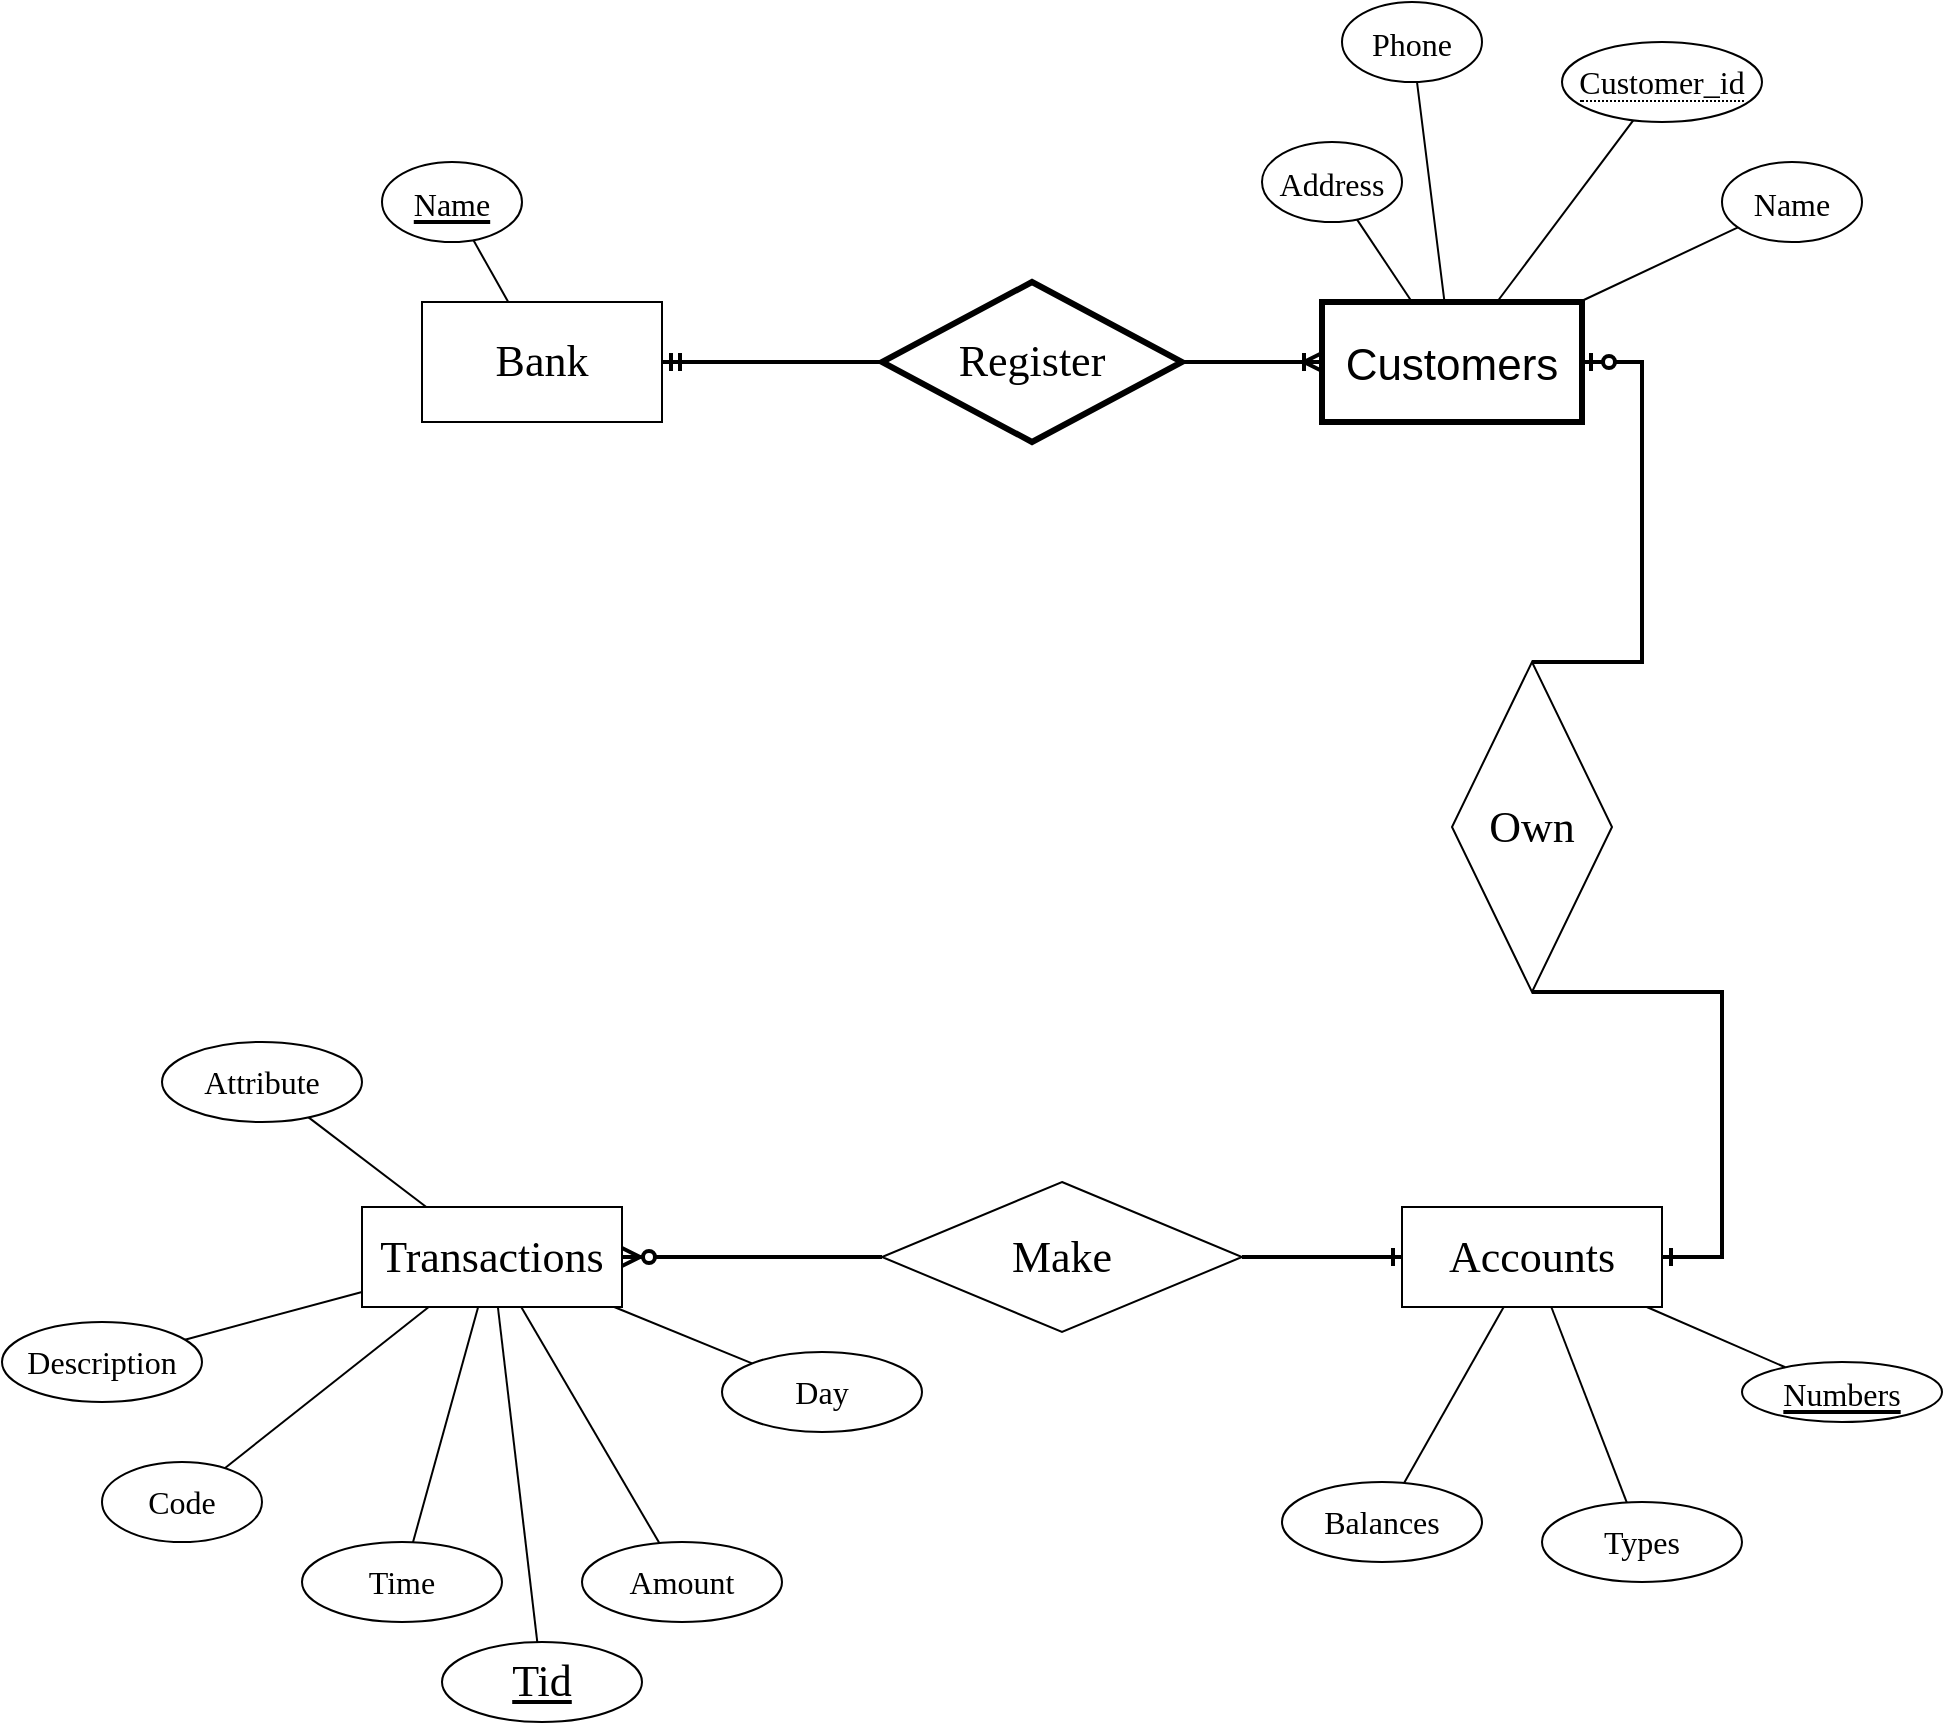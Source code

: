 <mxfile version="17.2.4" type="github">
  <diagram id="R2lEEEUBdFMjLlhIrx00" name="Page-1">
    <mxGraphModel dx="1868" dy="1791" grid="1" gridSize="10" guides="1" tooltips="1" connect="1" arrows="1" fold="1" page="1" pageScale="1" pageWidth="850" pageHeight="1100" math="0" shadow="0" extFonts="Permanent Marker^https://fonts.googleapis.com/css?family=Permanent+Marker">
      <root>
        <mxCell id="0" />
        <mxCell id="1" parent="0" />
        <mxCell id="loPE1wYKaGuPQugVza1v-2" value="&lt;font style=&quot;font-size: 22px&quot;&gt;Customers&lt;/font&gt;" style="rounded=0;whiteSpace=wrap;html=1;strokeWidth=3;fontSize=25;" vertex="1" parent="1">
          <mxGeometry x="100" y="70" width="130" height="60" as="geometry" />
        </mxCell>
        <mxCell id="loPE1wYKaGuPQugVza1v-3" value="Register" style="rhombus;whiteSpace=wrap;html=1;fontFamily=Times New Roman;fontSize=22;strokeWidth=3;" vertex="1" parent="1">
          <mxGeometry x="-120" y="60" width="150" height="80" as="geometry" />
        </mxCell>
        <mxCell id="loPE1wYKaGuPQugVza1v-5" value="" style="edgeStyle=entityRelationEdgeStyle;fontSize=12;html=1;endArrow=ERoneToMany;rounded=0;fontFamily=Times New Roman;exitX=1;exitY=0.5;exitDx=0;exitDy=0;strokeWidth=2;" edge="1" parent="1" source="loPE1wYKaGuPQugVza1v-3" target="loPE1wYKaGuPQugVza1v-2">
          <mxGeometry width="100" height="100" relative="1" as="geometry">
            <mxPoint x="20" y="200" as="sourcePoint" />
            <mxPoint x="100" y="100" as="targetPoint" />
          </mxGeometry>
        </mxCell>
        <mxCell id="loPE1wYKaGuPQugVza1v-7" value="" style="edgeStyle=entityRelationEdgeStyle;fontSize=12;html=1;endArrow=ERmandOne;rounded=0;fontFamily=Times New Roman;exitX=0;exitY=0.5;exitDx=0;exitDy=0;strokeWidth=2;" edge="1" parent="1" source="loPE1wYKaGuPQugVza1v-3" target="loPE1wYKaGuPQugVza1v-8">
          <mxGeometry width="100" height="100" relative="1" as="geometry">
            <mxPoint x="-60" y="190" as="sourcePoint" />
            <mxPoint x="40" y="90" as="targetPoint" />
          </mxGeometry>
        </mxCell>
        <mxCell id="loPE1wYKaGuPQugVza1v-8" value="Bank" style="rounded=0;whiteSpace=wrap;html=1;fontFamily=Times New Roman;fontSize=22;strokeWidth=1;" vertex="1" parent="1">
          <mxGeometry x="-350" y="70" width="120" height="60" as="geometry" />
        </mxCell>
        <mxCell id="loPE1wYKaGuPQugVza1v-9" value="&lt;font style=&quot;font-size: 16px&quot;&gt;Name&lt;/font&gt;" style="ellipse;whiteSpace=wrap;html=1;fontFamily=Times New Roman;fontSize=22;strokeWidth=1;fontStyle=4" vertex="1" parent="1">
          <mxGeometry x="-370" width="70" height="40" as="geometry" />
        </mxCell>
        <mxCell id="loPE1wYKaGuPQugVza1v-10" value="" style="endArrow=none;html=1;rounded=0;fontFamily=Times New Roman;fontSize=16;" edge="1" parent="1" source="loPE1wYKaGuPQugVza1v-9" target="loPE1wYKaGuPQugVza1v-8">
          <mxGeometry relative="1" as="geometry">
            <mxPoint x="-350" y="60" as="sourcePoint" />
            <mxPoint x="-190" y="60" as="targetPoint" />
          </mxGeometry>
        </mxCell>
        <mxCell id="loPE1wYKaGuPQugVza1v-11" value="&lt;span style=&quot;font-size: 16px&quot;&gt;Address&lt;/span&gt;" style="ellipse;whiteSpace=wrap;html=1;fontFamily=Times New Roman;fontSize=22;strokeWidth=1;fontStyle=0" vertex="1" parent="1">
          <mxGeometry x="70" y="-10" width="70" height="40" as="geometry" />
        </mxCell>
        <mxCell id="loPE1wYKaGuPQugVza1v-13" value="&lt;span style=&quot;font-size: 16px&quot;&gt;Name&lt;/span&gt;" style="ellipse;whiteSpace=wrap;html=1;fontFamily=Times New Roman;fontSize=22;strokeWidth=1;fontStyle=0" vertex="1" parent="1">
          <mxGeometry x="300" width="70" height="40" as="geometry" />
        </mxCell>
        <mxCell id="loPE1wYKaGuPQugVza1v-14" value="&lt;span style=&quot;font-size: 16px&quot;&gt;Phone&lt;/span&gt;" style="ellipse;whiteSpace=wrap;html=1;fontFamily=Times New Roman;fontSize=22;strokeWidth=1;fontStyle=0" vertex="1" parent="1">
          <mxGeometry x="110" y="-80" width="70" height="40" as="geometry" />
        </mxCell>
        <mxCell id="loPE1wYKaGuPQugVza1v-17" value="&lt;span style=&quot;border-bottom: 1px dotted&quot;&gt;Customer_id&lt;/span&gt;" style="ellipse;whiteSpace=wrap;html=1;align=center;fontFamily=Times New Roman;fontSize=16;strokeWidth=1;" vertex="1" parent="1">
          <mxGeometry x="220" y="-60" width="100" height="40" as="geometry" />
        </mxCell>
        <mxCell id="loPE1wYKaGuPQugVza1v-19" value="" style="endArrow=none;html=1;rounded=0;fontFamily=Times New Roman;fontSize=16;" edge="1" parent="1" source="loPE1wYKaGuPQugVza1v-2" target="loPE1wYKaGuPQugVza1v-13">
          <mxGeometry relative="1" as="geometry">
            <mxPoint x="-90" y="-30" as="sourcePoint" />
            <mxPoint x="70" y="-30" as="targetPoint" />
          </mxGeometry>
        </mxCell>
        <mxCell id="loPE1wYKaGuPQugVza1v-21" value="" style="endArrow=none;html=1;rounded=0;fontFamily=Times New Roman;fontSize=16;" edge="1" parent="1" source="loPE1wYKaGuPQugVza1v-2" target="loPE1wYKaGuPQugVza1v-14">
          <mxGeometry relative="1" as="geometry">
            <mxPoint x="-80" y="-20" as="sourcePoint" />
            <mxPoint x="210" y="30" as="targetPoint" />
          </mxGeometry>
        </mxCell>
        <mxCell id="loPE1wYKaGuPQugVza1v-22" value="" style="endArrow=none;html=1;rounded=0;fontFamily=Times New Roman;fontSize=16;" edge="1" parent="1" source="loPE1wYKaGuPQugVza1v-2" target="loPE1wYKaGuPQugVza1v-11">
          <mxGeometry relative="1" as="geometry">
            <mxPoint x="-70" y="-10" as="sourcePoint" />
            <mxPoint x="90" y="-10" as="targetPoint" />
          </mxGeometry>
        </mxCell>
        <mxCell id="loPE1wYKaGuPQugVza1v-23" value="" style="endArrow=none;html=1;rounded=0;fontFamily=Times New Roman;fontSize=16;" edge="1" parent="1" source="loPE1wYKaGuPQugVza1v-2" target="loPE1wYKaGuPQugVza1v-17">
          <mxGeometry relative="1" as="geometry">
            <mxPoint x="100" y="-70" as="sourcePoint" />
            <mxPoint x="260" y="-70" as="targetPoint" />
          </mxGeometry>
        </mxCell>
        <mxCell id="loPE1wYKaGuPQugVza1v-33" value="Accounts" style="whiteSpace=wrap;html=1;align=center;fontFamily=Times New Roman;fontSize=22;strokeWidth=1;" vertex="1" parent="1">
          <mxGeometry x="140" y="522.5" width="130" height="50" as="geometry" />
        </mxCell>
        <mxCell id="loPE1wYKaGuPQugVza1v-37" value="&lt;font style=&quot;font-size: 16px&quot;&gt;Numbers&lt;/font&gt;" style="ellipse;whiteSpace=wrap;html=1;align=center;fontStyle=4;fontFamily=Times New Roman;fontSize=22;strokeWidth=1;" vertex="1" parent="1">
          <mxGeometry x="310" y="600" width="100" height="30" as="geometry" />
        </mxCell>
        <mxCell id="loPE1wYKaGuPQugVza1v-47" value="Balances" style="ellipse;whiteSpace=wrap;html=1;align=center;fontFamily=Times New Roman;fontSize=16;strokeWidth=1;" vertex="1" parent="1">
          <mxGeometry x="80" y="660" width="100" height="40" as="geometry" />
        </mxCell>
        <mxCell id="loPE1wYKaGuPQugVza1v-48" value="Types" style="ellipse;whiteSpace=wrap;html=1;align=center;fontFamily=Times New Roman;fontSize=16;strokeWidth=1;" vertex="1" parent="1">
          <mxGeometry x="210" y="670" width="100" height="40" as="geometry" />
        </mxCell>
        <mxCell id="loPE1wYKaGuPQugVza1v-49" value="" style="endArrow=none;html=1;rounded=0;fontFamily=Times New Roman;fontSize=16;" edge="1" parent="1" source="loPE1wYKaGuPQugVza1v-37" target="loPE1wYKaGuPQugVza1v-33">
          <mxGeometry relative="1" as="geometry">
            <mxPoint x="319.231" y="-20" as="sourcePoint" />
            <mxPoint x="314.596" y="-40.085" as="targetPoint" />
          </mxGeometry>
        </mxCell>
        <mxCell id="loPE1wYKaGuPQugVza1v-61" value="" style="endArrow=none;html=1;rounded=0;fontFamily=Times New Roman;fontSize=16;" edge="1" parent="1" source="loPE1wYKaGuPQugVza1v-33" target="loPE1wYKaGuPQugVza1v-48">
          <mxGeometry relative="1" as="geometry">
            <mxPoint x="439.231" y="100" as="sourcePoint" />
            <mxPoint x="434.596" y="79.915" as="targetPoint" />
          </mxGeometry>
        </mxCell>
        <mxCell id="loPE1wYKaGuPQugVza1v-62" value="" style="endArrow=none;html=1;rounded=0;fontFamily=Times New Roman;fontSize=16;" edge="1" parent="1" source="loPE1wYKaGuPQugVza1v-33" target="loPE1wYKaGuPQugVza1v-47">
          <mxGeometry relative="1" as="geometry">
            <mxPoint x="449.231" y="110" as="sourcePoint" />
            <mxPoint x="444.596" y="89.915" as="targetPoint" />
          </mxGeometry>
        </mxCell>
        <mxCell id="loPE1wYKaGuPQugVza1v-63" value="Own" style="shape=rhombus;perimeter=rhombusPerimeter;whiteSpace=wrap;html=1;align=center;fontFamily=Times New Roman;fontSize=22;strokeWidth=1;horizontal=1;direction=south;" vertex="1" parent="1">
          <mxGeometry x="165" y="250" width="80" height="165" as="geometry" />
        </mxCell>
        <mxCell id="loPE1wYKaGuPQugVza1v-97" value="Make" style="shape=rhombus;perimeter=rhombusPerimeter;whiteSpace=wrap;html=1;align=center;fontFamily=Times New Roman;fontSize=22;strokeWidth=1;" vertex="1" parent="1">
          <mxGeometry x="-120" y="510" width="180" height="75" as="geometry" />
        </mxCell>
        <mxCell id="loPE1wYKaGuPQugVza1v-98" value="" style="edgeStyle=entityRelationEdgeStyle;fontSize=12;html=1;endArrow=ERone;endFill=1;rounded=0;fontFamily=Times New Roman;strokeWidth=2;" edge="1" parent="1" source="loPE1wYKaGuPQugVza1v-97" target="loPE1wYKaGuPQugVza1v-33">
          <mxGeometry width="100" height="100" relative="1" as="geometry">
            <mxPoint x="130" y="690" as="sourcePoint" />
            <mxPoint x="230" y="590" as="targetPoint" />
          </mxGeometry>
        </mxCell>
        <mxCell id="loPE1wYKaGuPQugVza1v-99" value="Transactions" style="whiteSpace=wrap;html=1;align=center;fontFamily=Times New Roman;fontSize=22;strokeWidth=1;" vertex="1" parent="1">
          <mxGeometry x="-380" y="522.5" width="130" height="50" as="geometry" />
        </mxCell>
        <mxCell id="loPE1wYKaGuPQugVza1v-100" value="Tid" style="ellipse;whiteSpace=wrap;html=1;align=center;fontStyle=4;fontFamily=Times New Roman;fontSize=22;strokeWidth=1;" vertex="1" parent="1">
          <mxGeometry x="-340" y="740" width="100" height="40" as="geometry" />
        </mxCell>
        <mxCell id="loPE1wYKaGuPQugVza1v-101" value="Description" style="ellipse;whiteSpace=wrap;html=1;align=center;fontFamily=Times New Roman;fontSize=16;strokeWidth=1;" vertex="1" parent="1">
          <mxGeometry x="-560" y="580" width="100" height="40" as="geometry" />
        </mxCell>
        <mxCell id="loPE1wYKaGuPQugVza1v-102" value="Code" style="ellipse;whiteSpace=wrap;html=1;align=center;fontFamily=Times New Roman;fontSize=16;strokeWidth=1;" vertex="1" parent="1">
          <mxGeometry x="-510" y="650" width="80" height="40" as="geometry" />
        </mxCell>
        <mxCell id="loPE1wYKaGuPQugVza1v-103" value="Amount" style="ellipse;whiteSpace=wrap;html=1;align=center;fontFamily=Times New Roman;fontSize=16;strokeWidth=1;" vertex="1" parent="1">
          <mxGeometry x="-270" y="690" width="100" height="40" as="geometry" />
        </mxCell>
        <mxCell id="loPE1wYKaGuPQugVza1v-104" value="Time" style="ellipse;whiteSpace=wrap;html=1;align=center;fontFamily=Times New Roman;fontSize=16;strokeWidth=1;" vertex="1" parent="1">
          <mxGeometry x="-410" y="690" width="100" height="40" as="geometry" />
        </mxCell>
        <mxCell id="loPE1wYKaGuPQugVza1v-105" value="" style="endArrow=none;html=1;rounded=0;fontFamily=Times New Roman;fontSize=16;" edge="1" parent="1" source="loPE1wYKaGuPQugVza1v-99" target="loPE1wYKaGuPQugVza1v-100">
          <mxGeometry relative="1" as="geometry">
            <mxPoint x="-485" y="609.5" as="sourcePoint" />
            <mxPoint x="-325" y="609.5" as="targetPoint" />
          </mxGeometry>
        </mxCell>
        <mxCell id="loPE1wYKaGuPQugVza1v-106" value="Attribute" style="ellipse;whiteSpace=wrap;html=1;align=center;fontFamily=Times New Roman;fontSize=16;strokeWidth=1;" vertex="1" parent="1">
          <mxGeometry x="-480" y="440" width="100" height="40" as="geometry" />
        </mxCell>
        <mxCell id="loPE1wYKaGuPQugVza1v-108" value="" style="endArrow=none;html=1;rounded=0;fontFamily=Times New Roman;fontSize=16;" edge="1" parent="1" source="loPE1wYKaGuPQugVza1v-99" target="loPE1wYKaGuPQugVza1v-101">
          <mxGeometry relative="1" as="geometry">
            <mxPoint x="-215.769" y="750" as="sourcePoint" />
            <mxPoint x="-220.404" y="729.915" as="targetPoint" />
          </mxGeometry>
        </mxCell>
        <mxCell id="loPE1wYKaGuPQugVza1v-109" value="" style="endArrow=none;html=1;rounded=0;fontFamily=Times New Roman;fontSize=16;" edge="1" parent="1" source="loPE1wYKaGuPQugVza1v-99" target="loPE1wYKaGuPQugVza1v-102">
          <mxGeometry relative="1" as="geometry">
            <mxPoint x="-205.769" y="760" as="sourcePoint" />
            <mxPoint x="-215" y="760" as="targetPoint" />
          </mxGeometry>
        </mxCell>
        <mxCell id="loPE1wYKaGuPQugVza1v-110" value="" style="endArrow=none;html=1;rounded=0;fontFamily=Times New Roman;fontSize=16;" edge="1" parent="1" source="loPE1wYKaGuPQugVza1v-104" target="loPE1wYKaGuPQugVza1v-99">
          <mxGeometry relative="1" as="geometry">
            <mxPoint x="-185.769" y="780" as="sourcePoint" />
            <mxPoint x="-190.404" y="759.915" as="targetPoint" />
          </mxGeometry>
        </mxCell>
        <mxCell id="loPE1wYKaGuPQugVza1v-111" value="" style="endArrow=none;html=1;rounded=0;fontFamily=Times New Roman;fontSize=16;" edge="1" parent="1" source="loPE1wYKaGuPQugVza1v-103" target="loPE1wYKaGuPQugVza1v-99">
          <mxGeometry relative="1" as="geometry">
            <mxPoint x="-135.769" y="830" as="sourcePoint" />
            <mxPoint x="-140.404" y="809.915" as="targetPoint" />
          </mxGeometry>
        </mxCell>
        <mxCell id="loPE1wYKaGuPQugVza1v-112" value="" style="endArrow=none;html=1;rounded=0;fontFamily=Times New Roman;fontSize=16;" edge="1" parent="1" source="loPE1wYKaGuPQugVza1v-99" target="loPE1wYKaGuPQugVza1v-106">
          <mxGeometry relative="1" as="geometry">
            <mxPoint x="-125.769" y="840" as="sourcePoint" />
            <mxPoint x="-130.404" y="819.915" as="targetPoint" />
          </mxGeometry>
        </mxCell>
        <mxCell id="loPE1wYKaGuPQugVza1v-87" value="Day" style="ellipse;whiteSpace=wrap;html=1;align=center;fontFamily=Times New Roman;fontSize=16;strokeWidth=1;" vertex="1" parent="1">
          <mxGeometry x="-200" y="595" width="100" height="40" as="geometry" />
        </mxCell>
        <mxCell id="loPE1wYKaGuPQugVza1v-113" value="" style="endArrow=none;html=1;rounded=0;fontFamily=Times New Roman;fontSize=16;" edge="1" parent="1" source="loPE1wYKaGuPQugVza1v-99" target="loPE1wYKaGuPQugVza1v-87">
          <mxGeometry relative="1" as="geometry">
            <mxPoint x="-241.481" y="720" as="sourcePoint" />
            <mxPoint x="-174.204" y="629.176" as="targetPoint" />
          </mxGeometry>
        </mxCell>
        <mxCell id="loPE1wYKaGuPQugVza1v-116" value="" style="edgeStyle=entityRelationEdgeStyle;fontSize=12;html=1;endArrow=ERone;endFill=1;rounded=0;fontFamily=Times New Roman;exitX=1;exitY=0.5;exitDx=0;exitDy=0;strokeWidth=2;" edge="1" parent="1" source="loPE1wYKaGuPQugVza1v-63" target="loPE1wYKaGuPQugVza1v-33">
          <mxGeometry width="100" height="100" relative="1" as="geometry">
            <mxPoint x="-70" y="540" as="sourcePoint" />
            <mxPoint x="30" y="440" as="targetPoint" />
          </mxGeometry>
        </mxCell>
        <mxCell id="loPE1wYKaGuPQugVza1v-118" value="" style="edgeStyle=entityRelationEdgeStyle;fontSize=12;html=1;endArrow=ERzeroToMany;endFill=1;rounded=0;fontFamily=Times New Roman;strokeWidth=2;" edge="1" parent="1" source="loPE1wYKaGuPQugVza1v-97" target="loPE1wYKaGuPQugVza1v-99">
          <mxGeometry width="100" height="100" relative="1" as="geometry">
            <mxPoint x="-130" y="540" as="sourcePoint" />
            <mxPoint x="-30" y="440" as="targetPoint" />
          </mxGeometry>
        </mxCell>
        <mxCell id="loPE1wYKaGuPQugVza1v-119" value="" style="edgeStyle=entityRelationEdgeStyle;fontSize=12;html=1;endArrow=ERzeroToOne;endFill=1;rounded=0;fontFamily=Times New Roman;strokeWidth=2;exitX=0;exitY=0.5;exitDx=0;exitDy=0;" edge="1" parent="1" source="loPE1wYKaGuPQugVza1v-63" target="loPE1wYKaGuPQugVza1v-2">
          <mxGeometry width="100" height="100" relative="1" as="geometry">
            <mxPoint x="-130" y="470" as="sourcePoint" />
            <mxPoint x="-30" y="370" as="targetPoint" />
          </mxGeometry>
        </mxCell>
      </root>
    </mxGraphModel>
  </diagram>
</mxfile>
